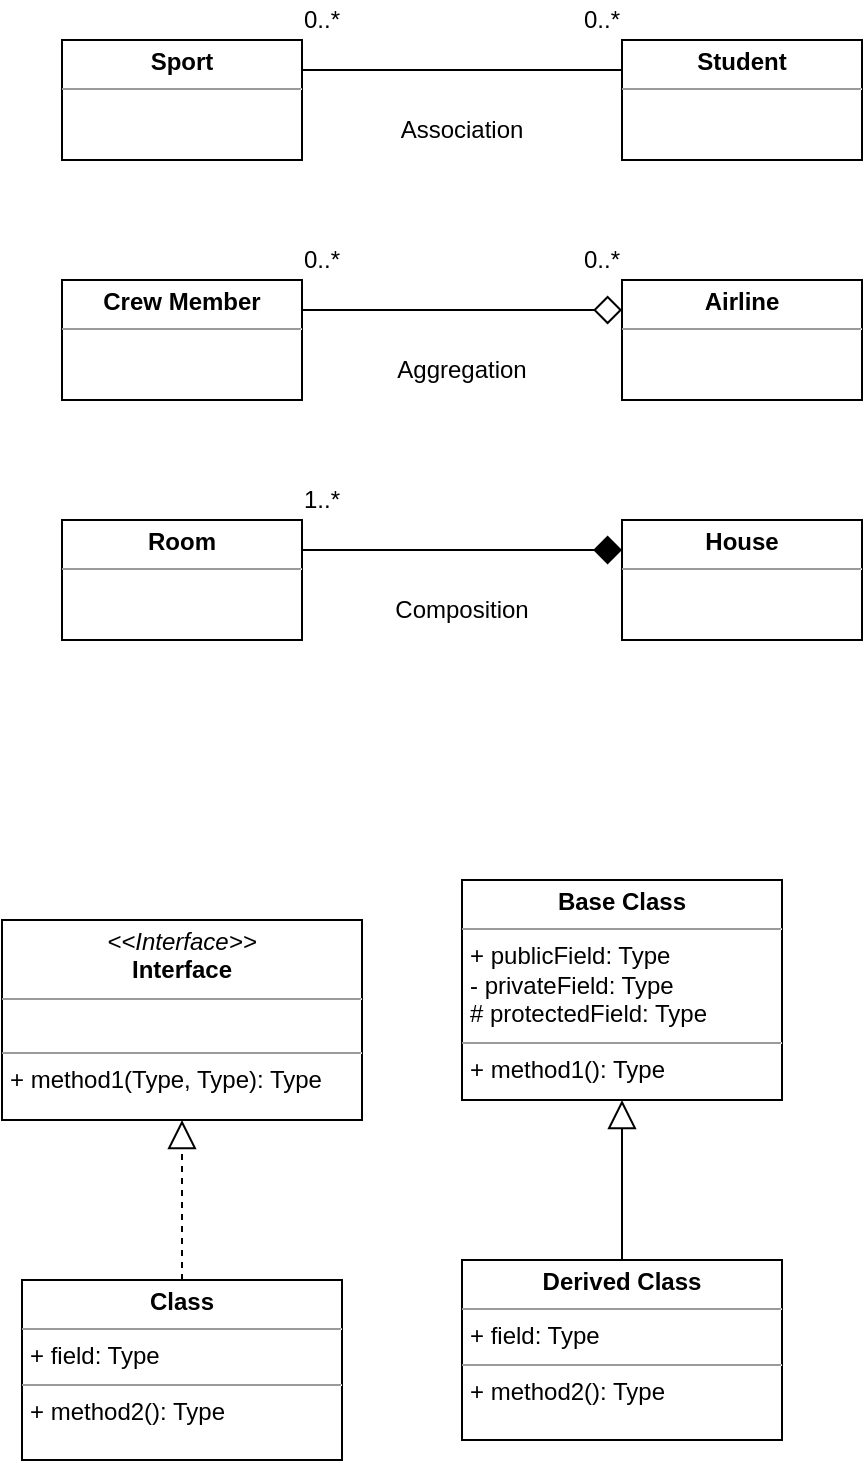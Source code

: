 <mxfile version="20.7.4" type="device"><diagram id="C5RBs43oDa-KdzZeNtuy" name="Page-1"><mxGraphModel dx="1434" dy="844" grid="1" gridSize="10" guides="1" tooltips="1" connect="1" arrows="1" fold="1" page="1" pageScale="1" pageWidth="827" pageHeight="1169" math="0" shadow="0"><root><mxCell id="WIyWlLk6GJQsqaUBKTNV-0"/><mxCell id="WIyWlLk6GJQsqaUBKTNV-1" parent="WIyWlLk6GJQsqaUBKTNV-0"/><mxCell id="D_1Wvhkq8RCtf9aDcLsz-6" style="edgeStyle=orthogonalEdgeStyle;rounded=0;orthogonalLoop=1;jettySize=auto;html=1;exitX=1;exitY=0.25;exitDx=0;exitDy=0;entryX=0;entryY=0.25;entryDx=0;entryDy=0;endArrow=none;endFill=0;" parent="WIyWlLk6GJQsqaUBKTNV-1" source="D_1Wvhkq8RCtf9aDcLsz-4" target="D_1Wvhkq8RCtf9aDcLsz-5" edge="1"><mxGeometry relative="1" as="geometry"/></mxCell><mxCell id="D_1Wvhkq8RCtf9aDcLsz-4" value="&lt;p style=&quot;margin:0px;margin-top:4px;text-align:center;&quot;&gt;&lt;b&gt;Sport&lt;/b&gt;&lt;/p&gt;&lt;hr size=&quot;1&quot;&gt;&lt;div style=&quot;height:2px;&quot;&gt;&lt;br&gt;&lt;/div&gt;" style="verticalAlign=top;align=left;overflow=fill;fontSize=12;fontFamily=Helvetica;html=1;" parent="WIyWlLk6GJQsqaUBKTNV-1" vertex="1"><mxGeometry x="160" y="40" width="120" height="60" as="geometry"/></mxCell><mxCell id="D_1Wvhkq8RCtf9aDcLsz-5" value="&lt;p style=&quot;margin:0px;margin-top:4px;text-align:center;&quot;&gt;&lt;b&gt;Student&lt;/b&gt;&lt;/p&gt;&lt;hr size=&quot;1&quot;&gt;&lt;div style=&quot;height:2px;&quot;&gt;&lt;br&gt;&lt;/div&gt;" style="verticalAlign=top;align=left;overflow=fill;fontSize=12;fontFamily=Helvetica;html=1;" parent="WIyWlLk6GJQsqaUBKTNV-1" vertex="1"><mxGeometry x="440" y="40" width="120" height="60" as="geometry"/></mxCell><mxCell id="D_1Wvhkq8RCtf9aDcLsz-7" value="0..*" style="text;html=1;strokeColor=none;fillColor=none;align=center;verticalAlign=middle;whiteSpace=wrap;rounded=0;" parent="WIyWlLk6GJQsqaUBKTNV-1" vertex="1"><mxGeometry x="420" y="20" width="20" height="20" as="geometry"/></mxCell><mxCell id="D_1Wvhkq8RCtf9aDcLsz-8" value="0..*" style="text;html=1;strokeColor=none;fillColor=none;align=center;verticalAlign=middle;whiteSpace=wrap;rounded=0;" parent="WIyWlLk6GJQsqaUBKTNV-1" vertex="1"><mxGeometry x="280" y="20" width="20" height="20" as="geometry"/></mxCell><mxCell id="D_1Wvhkq8RCtf9aDcLsz-9" style="edgeStyle=orthogonalEdgeStyle;rounded=0;orthogonalLoop=1;jettySize=auto;html=1;exitX=1;exitY=0.25;exitDx=0;exitDy=0;entryX=0;entryY=0.25;entryDx=0;entryDy=0;endArrow=diamond;endFill=0;startArrow=none;startFill=0;startSize=12;endSize=12;" parent="WIyWlLk6GJQsqaUBKTNV-1" source="D_1Wvhkq8RCtf9aDcLsz-10" target="D_1Wvhkq8RCtf9aDcLsz-11" edge="1"><mxGeometry relative="1" as="geometry"/></mxCell><mxCell id="D_1Wvhkq8RCtf9aDcLsz-10" value="&lt;p style=&quot;margin:0px;margin-top:4px;text-align:center;&quot;&gt;&lt;b&gt;Crew Member&lt;/b&gt;&lt;/p&gt;&lt;hr size=&quot;1&quot;&gt;&lt;div style=&quot;height:2px;&quot;&gt;&lt;br&gt;&lt;/div&gt;" style="verticalAlign=top;align=left;overflow=fill;fontSize=12;fontFamily=Helvetica;html=1;" parent="WIyWlLk6GJQsqaUBKTNV-1" vertex="1"><mxGeometry x="160" y="160" width="120" height="60" as="geometry"/></mxCell><mxCell id="D_1Wvhkq8RCtf9aDcLsz-11" value="&lt;p style=&quot;margin:0px;margin-top:4px;text-align:center;&quot;&gt;&lt;b&gt;Airline&lt;/b&gt;&lt;/p&gt;&lt;hr size=&quot;1&quot;&gt;&lt;div style=&quot;height:2px;&quot;&gt;&lt;br&gt;&lt;/div&gt;" style="verticalAlign=top;align=left;overflow=fill;fontSize=12;fontFamily=Helvetica;html=1;" parent="WIyWlLk6GJQsqaUBKTNV-1" vertex="1"><mxGeometry x="440" y="160" width="120" height="60" as="geometry"/></mxCell><mxCell id="D_1Wvhkq8RCtf9aDcLsz-12" value="0..*" style="text;html=1;strokeColor=none;fillColor=none;align=center;verticalAlign=middle;whiteSpace=wrap;rounded=0;" parent="WIyWlLk6GJQsqaUBKTNV-1" vertex="1"><mxGeometry x="420" y="140" width="20" height="20" as="geometry"/></mxCell><mxCell id="D_1Wvhkq8RCtf9aDcLsz-13" value="0..*" style="text;html=1;strokeColor=none;fillColor=none;align=center;verticalAlign=middle;whiteSpace=wrap;rounded=0;" parent="WIyWlLk6GJQsqaUBKTNV-1" vertex="1"><mxGeometry x="280" y="140" width="20" height="20" as="geometry"/></mxCell><mxCell id="D_1Wvhkq8RCtf9aDcLsz-15" style="edgeStyle=orthogonalEdgeStyle;rounded=0;orthogonalLoop=1;jettySize=auto;html=1;exitX=1;exitY=0.25;exitDx=0;exitDy=0;entryX=0;entryY=0.25;entryDx=0;entryDy=0;endArrow=diamond;endFill=1;startArrow=none;startFill=0;startSize=12;endSize=12;" parent="WIyWlLk6GJQsqaUBKTNV-1" source="D_1Wvhkq8RCtf9aDcLsz-16" target="D_1Wvhkq8RCtf9aDcLsz-17" edge="1"><mxGeometry relative="1" as="geometry"/></mxCell><mxCell id="D_1Wvhkq8RCtf9aDcLsz-16" value="&lt;p style=&quot;margin:0px;margin-top:4px;text-align:center;&quot;&gt;&lt;b&gt;Room&lt;/b&gt;&lt;/p&gt;&lt;hr size=&quot;1&quot;&gt;&lt;div style=&quot;height:2px;&quot;&gt;&lt;br&gt;&lt;/div&gt;" style="verticalAlign=top;align=left;overflow=fill;fontSize=12;fontFamily=Helvetica;html=1;" parent="WIyWlLk6GJQsqaUBKTNV-1" vertex="1"><mxGeometry x="160" y="280" width="120" height="60" as="geometry"/></mxCell><mxCell id="D_1Wvhkq8RCtf9aDcLsz-17" value="&lt;p style=&quot;margin:0px;margin-top:4px;text-align:center;&quot;&gt;&lt;b&gt;House&lt;/b&gt;&lt;/p&gt;&lt;hr size=&quot;1&quot;&gt;&lt;div style=&quot;height:2px;&quot;&gt;&lt;br&gt;&lt;/div&gt;" style="verticalAlign=top;align=left;overflow=fill;fontSize=12;fontFamily=Helvetica;html=1;" parent="WIyWlLk6GJQsqaUBKTNV-1" vertex="1"><mxGeometry x="440" y="280" width="120" height="60" as="geometry"/></mxCell><mxCell id="D_1Wvhkq8RCtf9aDcLsz-19" value="1..*" style="text;html=1;strokeColor=none;fillColor=none;align=center;verticalAlign=middle;whiteSpace=wrap;rounded=0;" parent="WIyWlLk6GJQsqaUBKTNV-1" vertex="1"><mxGeometry x="280" y="260" width="20" height="20" as="geometry"/></mxCell><mxCell id="D_1Wvhkq8RCtf9aDcLsz-20" value="Association" style="text;html=1;strokeColor=none;fillColor=none;align=center;verticalAlign=middle;whiteSpace=wrap;rounded=0;" parent="WIyWlLk6GJQsqaUBKTNV-1" vertex="1"><mxGeometry x="330" y="70" width="60" height="30" as="geometry"/></mxCell><mxCell id="D_1Wvhkq8RCtf9aDcLsz-21" value="Aggregation" style="text;html=1;strokeColor=none;fillColor=none;align=center;verticalAlign=middle;whiteSpace=wrap;rounded=0;" parent="WIyWlLk6GJQsqaUBKTNV-1" vertex="1"><mxGeometry x="330" y="190" width="60" height="30" as="geometry"/></mxCell><mxCell id="D_1Wvhkq8RCtf9aDcLsz-22" value="Composition" style="text;html=1;strokeColor=none;fillColor=none;align=center;verticalAlign=middle;whiteSpace=wrap;rounded=0;" parent="WIyWlLk6GJQsqaUBKTNV-1" vertex="1"><mxGeometry x="330" y="310" width="60" height="30" as="geometry"/></mxCell><mxCell id="mUXRm8KMuHDIYyKbMnMP-0" value="&lt;p style=&quot;margin:0px;margin-top:4px;text-align:center;&quot;&gt;&lt;i&gt;&amp;lt;&amp;lt;Interface&amp;gt;&amp;gt;&lt;/i&gt;&lt;br&gt;&lt;b&gt;Interface&lt;/b&gt;&lt;/p&gt;&lt;hr size=&quot;1&quot;&gt;&lt;p style=&quot;margin:0px;margin-left:4px;&quot;&gt;&lt;br&gt;&lt;/p&gt;&lt;hr size=&quot;1&quot;&gt;&lt;p style=&quot;margin:0px;margin-left:4px;&quot;&gt;+ method1(Type, Type): Type&lt;/p&gt;" style="verticalAlign=top;align=left;overflow=fill;fontSize=12;fontFamily=Helvetica;html=1;" parent="WIyWlLk6GJQsqaUBKTNV-1" vertex="1"><mxGeometry x="130" y="480" width="180" height="100" as="geometry"/></mxCell><mxCell id="mUXRm8KMuHDIYyKbMnMP-2" style="edgeStyle=orthogonalEdgeStyle;rounded=0;orthogonalLoop=1;jettySize=auto;html=1;exitX=0.5;exitY=0;exitDx=0;exitDy=0;endArrow=block;endFill=0;dashed=1;endSize=12;" parent="WIyWlLk6GJQsqaUBKTNV-1" source="mUXRm8KMuHDIYyKbMnMP-1" target="mUXRm8KMuHDIYyKbMnMP-0" edge="1"><mxGeometry relative="1" as="geometry"/></mxCell><mxCell id="mUXRm8KMuHDIYyKbMnMP-1" value="&lt;p style=&quot;margin:0px;margin-top:4px;text-align:center;&quot;&gt;&lt;b&gt;Class&lt;/b&gt;&lt;/p&gt;&lt;hr size=&quot;1&quot;&gt;&lt;p style=&quot;margin:0px;margin-left:4px;&quot;&gt;+ field: Type&lt;/p&gt;&lt;hr size=&quot;1&quot;&gt;&lt;p style=&quot;margin:0px;margin-left:4px;&quot;&gt;+ method2(): Type&lt;/p&gt;" style="verticalAlign=top;align=left;overflow=fill;fontSize=12;fontFamily=Helvetica;html=1;" parent="WIyWlLk6GJQsqaUBKTNV-1" vertex="1"><mxGeometry x="140" y="660" width="160" height="90" as="geometry"/></mxCell><mxCell id="mUXRm8KMuHDIYyKbMnMP-3" value="&lt;p style=&quot;margin:0px;margin-top:4px;text-align:center;&quot;&gt;&lt;b&gt;Base Class&lt;/b&gt;&lt;/p&gt;&lt;hr size=&quot;1&quot;&gt;&lt;p style=&quot;margin:0px;margin-left:4px;&quot;&gt;+ publicField: Type&lt;/p&gt;&lt;p style=&quot;margin:0px;margin-left:4px;&quot;&gt;- privateField: Type&lt;br&gt;&lt;/p&gt;&lt;p style=&quot;margin:0px;margin-left:4px;&quot;&gt;# protectedField: Type&lt;br&gt;&lt;/p&gt;&lt;hr size=&quot;1&quot;&gt;&lt;p style=&quot;margin:0px;margin-left:4px;&quot;&gt;+ method1(): Type&lt;/p&gt;" style="verticalAlign=top;align=left;overflow=fill;fontSize=12;fontFamily=Helvetica;html=1;" parent="WIyWlLk6GJQsqaUBKTNV-1" vertex="1"><mxGeometry x="360" y="460" width="160" height="110" as="geometry"/></mxCell><mxCell id="mUXRm8KMuHDIYyKbMnMP-5" style="edgeStyle=orthogonalEdgeStyle;rounded=0;orthogonalLoop=1;jettySize=auto;html=1;exitX=0.5;exitY=0;exitDx=0;exitDy=0;entryX=0.5;entryY=1;entryDx=0;entryDy=0;endArrow=block;endFill=0;endSize=12;" parent="WIyWlLk6GJQsqaUBKTNV-1" source="mUXRm8KMuHDIYyKbMnMP-4" target="mUXRm8KMuHDIYyKbMnMP-3" edge="1"><mxGeometry relative="1" as="geometry"/></mxCell><mxCell id="mUXRm8KMuHDIYyKbMnMP-4" value="&lt;p style=&quot;margin:0px;margin-top:4px;text-align:center;&quot;&gt;&lt;b&gt;Derived Class&lt;/b&gt;&lt;/p&gt;&lt;hr size=&quot;1&quot;&gt;&lt;p style=&quot;margin:0px;margin-left:4px;&quot;&gt;+ field: Type&lt;/p&gt;&lt;hr size=&quot;1&quot;&gt;&lt;p style=&quot;margin:0px;margin-left:4px;&quot;&gt;+ method2(): Type&lt;/p&gt;" style="verticalAlign=top;align=left;overflow=fill;fontSize=12;fontFamily=Helvetica;html=1;" parent="WIyWlLk6GJQsqaUBKTNV-1" vertex="1"><mxGeometry x="360" y="650" width="160" height="90" as="geometry"/></mxCell></root></mxGraphModel></diagram></mxfile>